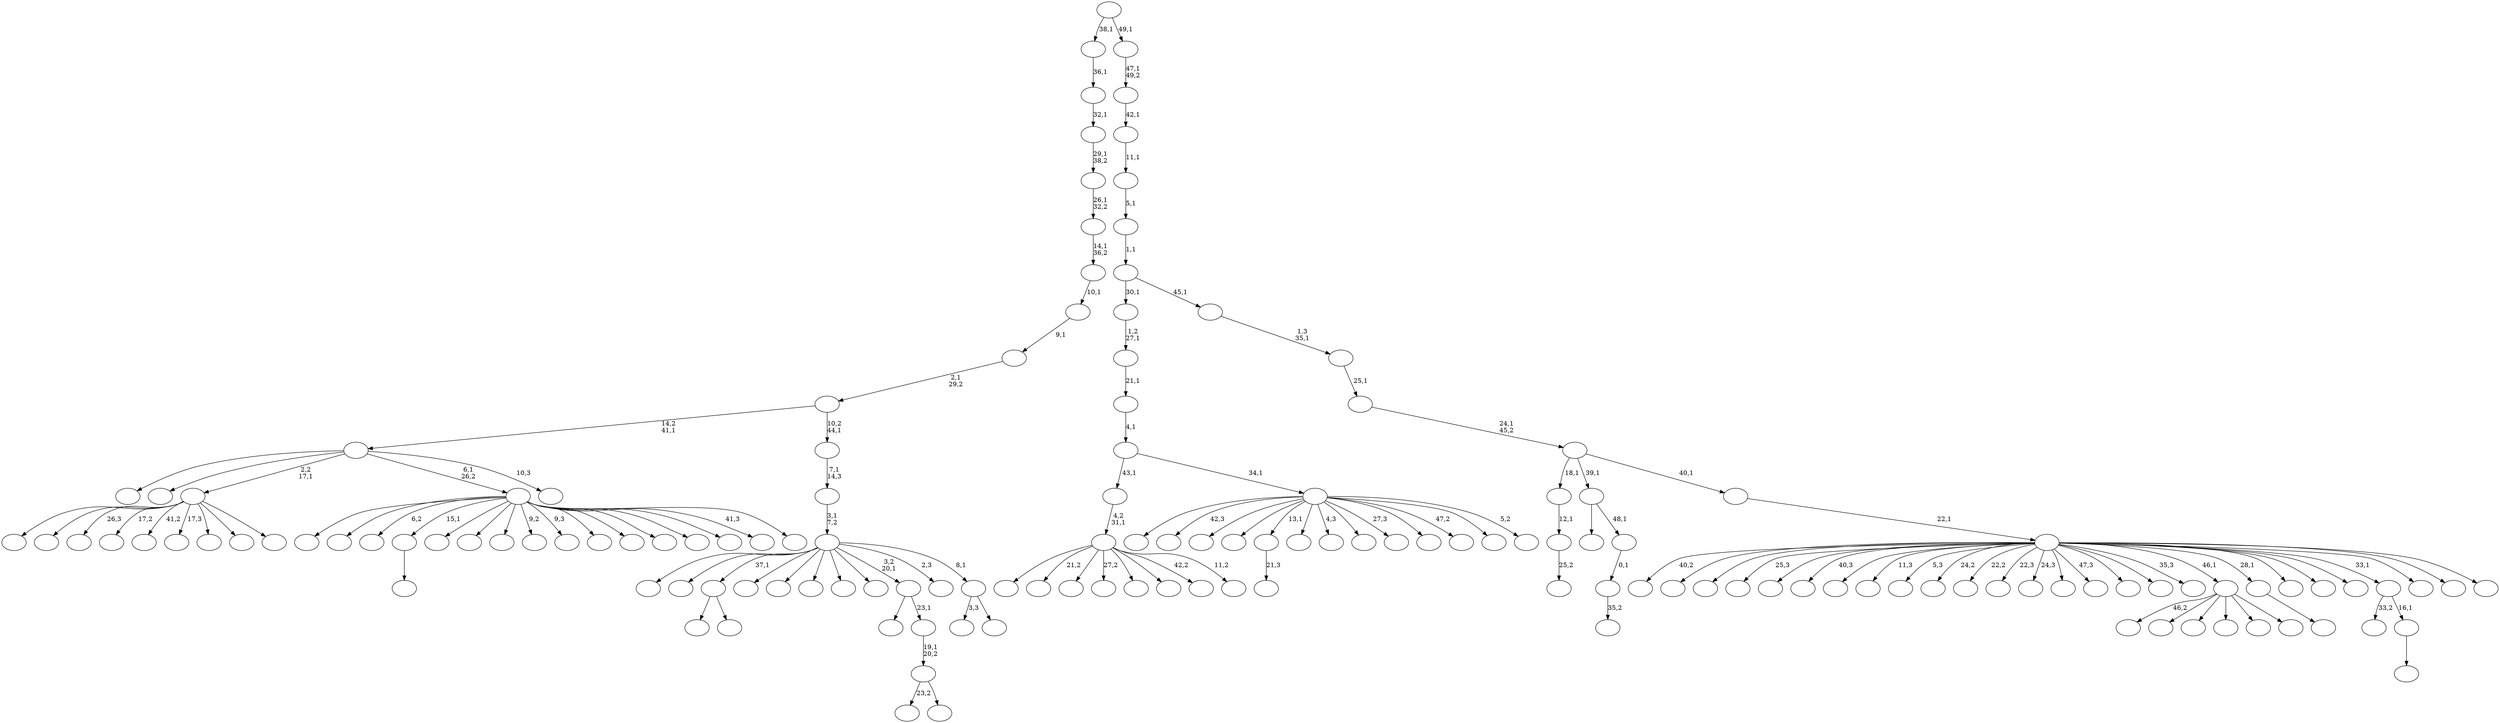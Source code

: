 digraph T {
	150 [label=""]
	149 [label=""]
	148 [label=""]
	147 [label=""]
	146 [label=""]
	145 [label=""]
	144 [label=""]
	143 [label=""]
	142 [label=""]
	141 [label=""]
	140 [label=""]
	139 [label=""]
	138 [label=""]
	137 [label=""]
	136 [label=""]
	135 [label=""]
	134 [label=""]
	133 [label=""]
	132 [label=""]
	131 [label=""]
	130 [label=""]
	129 [label=""]
	128 [label=""]
	127 [label=""]
	126 [label=""]
	125 [label=""]
	124 [label=""]
	123 [label=""]
	122 [label=""]
	121 [label=""]
	120 [label=""]
	119 [label=""]
	118 [label=""]
	117 [label=""]
	116 [label=""]
	115 [label=""]
	114 [label=""]
	113 [label=""]
	112 [label=""]
	111 [label=""]
	110 [label=""]
	109 [label=""]
	108 [label=""]
	107 [label=""]
	106 [label=""]
	105 [label=""]
	104 [label=""]
	103 [label=""]
	102 [label=""]
	101 [label=""]
	100 [label=""]
	99 [label=""]
	98 [label=""]
	97 [label=""]
	96 [label=""]
	95 [label=""]
	94 [label=""]
	93 [label=""]
	92 [label=""]
	91 [label=""]
	90 [label=""]
	89 [label=""]
	88 [label=""]
	87 [label=""]
	86 [label=""]
	85 [label=""]
	84 [label=""]
	83 [label=""]
	82 [label=""]
	81 [label=""]
	80 [label=""]
	79 [label=""]
	78 [label=""]
	77 [label=""]
	76 [label=""]
	75 [label=""]
	74 [label=""]
	73 [label=""]
	72 [label=""]
	71 [label=""]
	70 [label=""]
	69 [label=""]
	68 [label=""]
	67 [label=""]
	66 [label=""]
	65 [label=""]
	64 [label=""]
	63 [label=""]
	62 [label=""]
	61 [label=""]
	60 [label=""]
	59 [label=""]
	58 [label=""]
	57 [label=""]
	56 [label=""]
	55 [label=""]
	54 [label=""]
	53 [label=""]
	52 [label=""]
	51 [label=""]
	50 [label=""]
	49 [label=""]
	48 [label=""]
	47 [label=""]
	46 [label=""]
	45 [label=""]
	44 [label=""]
	43 [label=""]
	42 [label=""]
	41 [label=""]
	40 [label=""]
	39 [label=""]
	38 [label=""]
	37 [label=""]
	36 [label=""]
	35 [label=""]
	34 [label=""]
	33 [label=""]
	32 [label=""]
	31 [label=""]
	30 [label=""]
	29 [label=""]
	28 [label=""]
	27 [label=""]
	26 [label=""]
	25 [label=""]
	24 [label=""]
	23 [label=""]
	22 [label=""]
	21 [label=""]
	20 [label=""]
	19 [label=""]
	18 [label=""]
	17 [label=""]
	16 [label=""]
	15 [label=""]
	14 [label=""]
	13 [label=""]
	12 [label=""]
	11 [label=""]
	10 [label=""]
	9 [label=""]
	8 [label=""]
	7 [label=""]
	6 [label=""]
	5 [label=""]
	4 [label=""]
	3 [label=""]
	2 [label=""]
	1 [label=""]
	0 [label=""]
	138 -> 139 [label=""]
	131 -> 132 [label="25,2"]
	130 -> 131 [label="12,1"]
	104 -> 112 [label=""]
	104 -> 105 [label=""]
	101 -> 102 [label="21,3"]
	98 -> 99 [label="35,2"]
	97 -> 98 [label="0,1"]
	96 -> 100 [label=""]
	96 -> 97 [label="48,1"]
	67 -> 136 [label="46,2"]
	67 -> 106 [label=""]
	67 -> 91 [label=""]
	67 -> 88 [label=""]
	67 -> 75 [label=""]
	67 -> 68 [label=""]
	64 -> 65 [label=""]
	62 -> 113 [label="23,2"]
	62 -> 63 [label=""]
	61 -> 62 [label="19,1\n20,2"]
	60 -> 118 [label=""]
	60 -> 61 [label="23,1"]
	51 -> 120 [label=""]
	51 -> 117 [label=""]
	51 -> 116 [label="26,3"]
	51 -> 103 [label="17,2"]
	51 -> 84 [label="41,2"]
	51 -> 71 [label="17,3"]
	51 -> 66 [label=""]
	51 -> 58 [label=""]
	51 -> 52 [label=""]
	49 -> 150 [label=""]
	49 -> 144 [label=""]
	49 -> 141 [label="6,2"]
	49 -> 138 [label="15,1"]
	49 -> 134 [label=""]
	49 -> 107 [label=""]
	49 -> 95 [label=""]
	49 -> 94 [label="9,2"]
	49 -> 87 [label="9,3"]
	49 -> 82 [label=""]
	49 -> 76 [label=""]
	49 -> 72 [label=""]
	49 -> 59 [label=""]
	49 -> 56 [label=""]
	49 -> 55 [label="41,3"]
	49 -> 50 [label=""]
	47 -> 147 [label=""]
	47 -> 133 [label="21,2"]
	47 -> 129 [label=""]
	47 -> 121 [label="27,2"]
	47 -> 86 [label=""]
	47 -> 81 [label=""]
	47 -> 54 [label="42,2"]
	47 -> 48 [label="11,2"]
	46 -> 47 [label="4,2\n31,1"]
	40 -> 148 [label=""]
	40 -> 127 [label=""]
	40 -> 51 [label="2,2\n17,1"]
	40 -> 49 [label="6,1\n26,2"]
	40 -> 41 [label="10,3"]
	37 -> 143 [label="3,3"]
	37 -> 38 [label=""]
	36 -> 137 [label=""]
	36 -> 122 [label=""]
	36 -> 104 [label="37,1"]
	36 -> 90 [label=""]
	36 -> 79 [label=""]
	36 -> 78 [label=""]
	36 -> 77 [label=""]
	36 -> 74 [label=""]
	36 -> 60 [label="3,2\n20,1"]
	36 -> 44 [label="2,3"]
	36 -> 37 [label="8,1"]
	35 -> 36 [label="3,1\n7,2"]
	34 -> 35 [label="7,1\n14,3"]
	33 -> 40 [label="14,2\n41,1"]
	33 -> 34 [label="10,2\n44,1"]
	32 -> 33 [label="2,1\n29,2"]
	31 -> 32 [label="9,1"]
	30 -> 31 [label="10,1"]
	29 -> 30 [label="14,1\n36,2"]
	28 -> 29 [label="26,1\n32,2"]
	27 -> 28 [label="29,1\n38,2"]
	26 -> 27 [label="32,1"]
	25 -> 26 [label="36,1"]
	23 -> 24 [label=""]
	22 -> 114 [label="33,2"]
	22 -> 23 [label="16,1"]
	19 -> 149 [label=""]
	19 -> 124 [label="42,3"]
	19 -> 110 [label=""]
	19 -> 108 [label=""]
	19 -> 101 [label="13,1"]
	19 -> 92 [label=""]
	19 -> 85 [label="4,3"]
	19 -> 80 [label=""]
	19 -> 69 [label="27,3"]
	19 -> 45 [label=""]
	19 -> 42 [label="47,2"]
	19 -> 39 [label=""]
	19 -> 20 [label="5,2"]
	18 -> 46 [label="43,1"]
	18 -> 19 [label="34,1"]
	17 -> 18 [label="4,1"]
	16 -> 17 [label="21,1"]
	15 -> 16 [label="1,2\n27,1"]
	12 -> 146 [label="40,2"]
	12 -> 145 [label=""]
	12 -> 142 [label=""]
	12 -> 140 [label="25,3"]
	12 -> 135 [label=""]
	12 -> 128 [label="40,3"]
	12 -> 126 [label=""]
	12 -> 125 [label="11,3"]
	12 -> 123 [label="5,3"]
	12 -> 119 [label="24,2"]
	12 -> 115 [label="22,2"]
	12 -> 111 [label="22,3"]
	12 -> 109 [label="24,3"]
	12 -> 93 [label=""]
	12 -> 89 [label="47,3"]
	12 -> 83 [label=""]
	12 -> 73 [label=""]
	12 -> 70 [label="35,3"]
	12 -> 67 [label="46,1"]
	12 -> 64 [label="28,1"]
	12 -> 57 [label=""]
	12 -> 53 [label=""]
	12 -> 43 [label=""]
	12 -> 22 [label="33,1"]
	12 -> 21 [label=""]
	12 -> 14 [label=""]
	12 -> 13 [label=""]
	11 -> 12 [label="22,1"]
	10 -> 130 [label="18,1"]
	10 -> 96 [label="39,1"]
	10 -> 11 [label="40,1"]
	9 -> 10 [label="24,1\n45,2"]
	8 -> 9 [label="25,1"]
	7 -> 8 [label="1,3\n35,1"]
	6 -> 15 [label="30,1"]
	6 -> 7 [label="45,1"]
	5 -> 6 [label="1,1"]
	4 -> 5 [label="5,1"]
	3 -> 4 [label="11,1"]
	2 -> 3 [label="42,1"]
	1 -> 2 [label="47,1\n49,2"]
	0 -> 25 [label="38,1"]
	0 -> 1 [label="49,1"]
}
